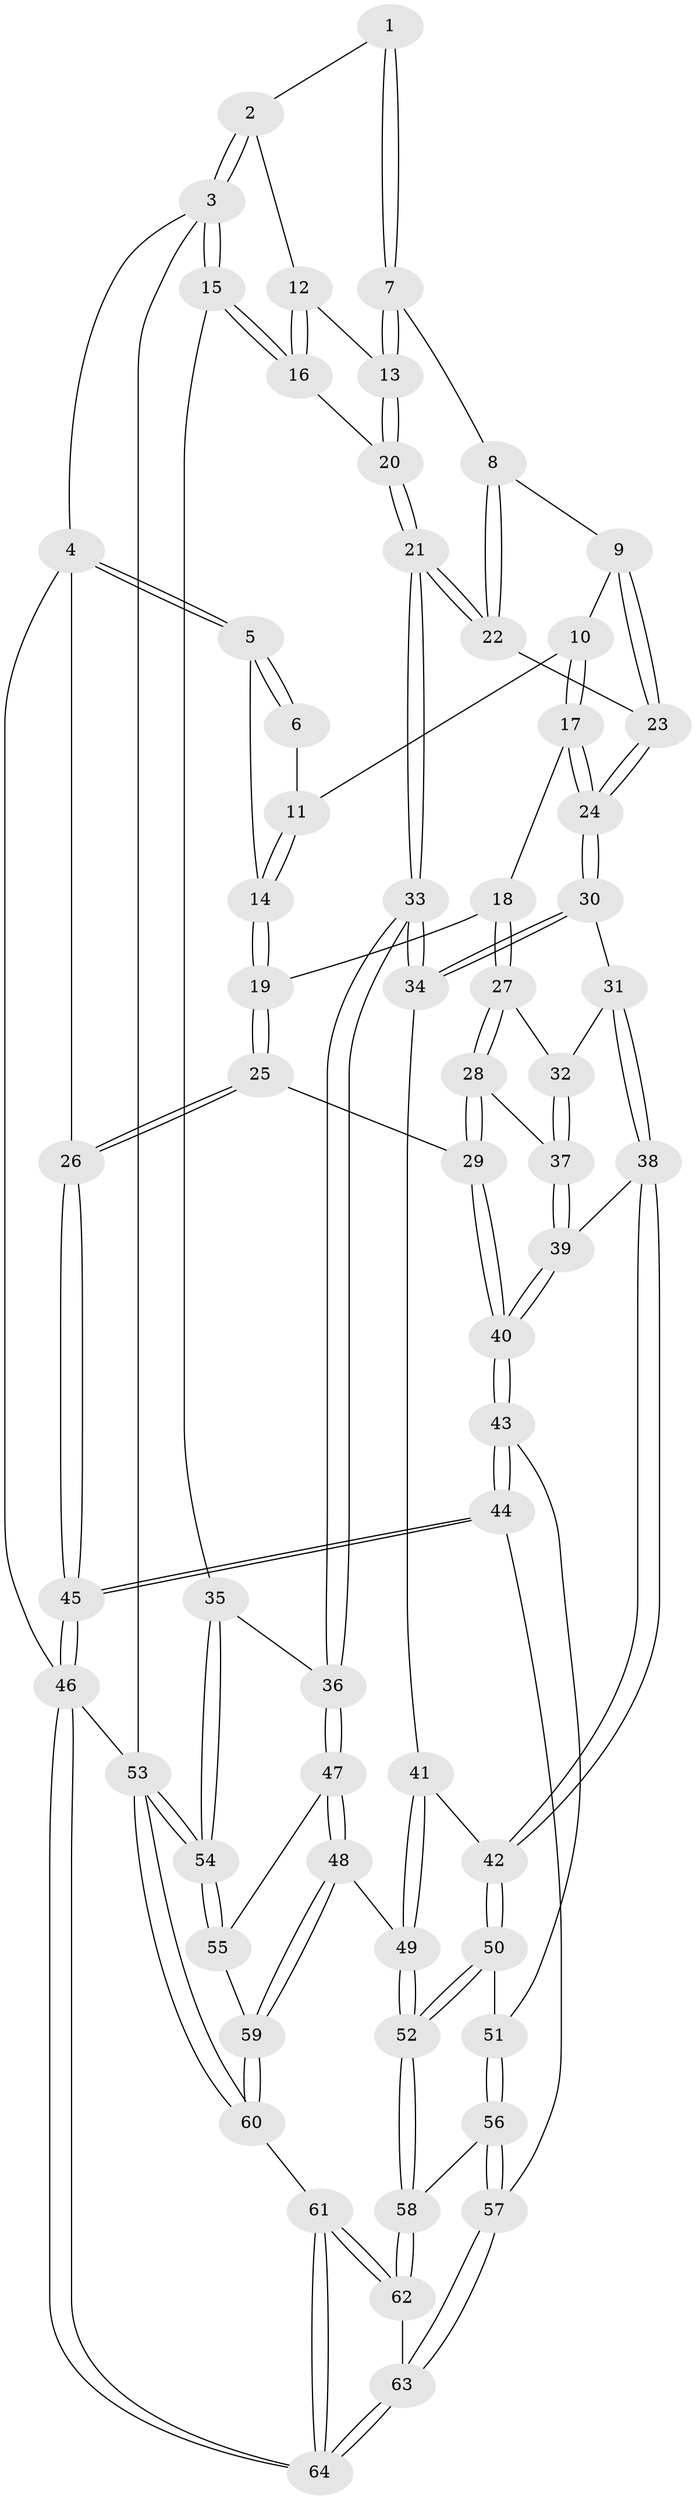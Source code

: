 // Generated by graph-tools (version 1.1) at 2025/03/03/09/25 03:03:27]
// undirected, 64 vertices, 157 edges
graph export_dot {
graph [start="1"]
  node [color=gray90,style=filled];
  1 [pos="+0.5651071155085565+0"];
  2 [pos="+1+0"];
  3 [pos="+1+0"];
  4 [pos="+0+0"];
  5 [pos="+0+0"];
  6 [pos="+0.5622414448050541+0"];
  7 [pos="+0.629711757566402+0.07214919311132993"];
  8 [pos="+0.5491498642007009+0.1556368669472118"];
  9 [pos="+0.5408259224552369+0.1613081773596439"];
  10 [pos="+0.4586655009935369+0.13586192929136517"];
  11 [pos="+0.4308745215131337+0.0566310612226262"];
  12 [pos="+0.856369642298199+0.07027721780993197"];
  13 [pos="+0.7765872310996077+0.16486120115443342"];
  14 [pos="+0.1975592977029245+0.07958976826167637"];
  15 [pos="+1+0.2960159870574999"];
  16 [pos="+1+0.2525512189027863"];
  17 [pos="+0.3703359397426374+0.2198146956116808"];
  18 [pos="+0.2936677167909553+0.22520021749756364"];
  19 [pos="+0.2080680297142465+0.11162620839019946"];
  20 [pos="+0.7781363226623433+0.2371143310323938"];
  21 [pos="+0.7586720123549764+0.2828353790267562"];
  22 [pos="+0.7272682687889792+0.27083856991937805"];
  23 [pos="+0.5408736066539294+0.22930063891554306"];
  24 [pos="+0.5033812756076692+0.32707322040874975"];
  25 [pos="+0.04949663564033172+0.37056726769518195"];
  26 [pos="+0+0.2992303767273629"];
  27 [pos="+0.2858927896895806+0.2676539105983194"];
  28 [pos="+0.07022620667446554+0.37272863691572644"];
  29 [pos="+0.05358199391372461+0.37342316653903024"];
  30 [pos="+0.5144931856866962+0.37731751786529905"];
  31 [pos="+0.3793478937716662+0.40012054254289525"];
  32 [pos="+0.30205458216774084+0.34831974966075313"];
  33 [pos="+0.740053257606863+0.4349760913570807"];
  34 [pos="+0.5654278045412315+0.42289498640137146"];
  35 [pos="+1+0.4208670365445258"];
  36 [pos="+0.7889496549115689+0.4951029860157861"];
  37 [pos="+0.23765101985728448+0.41869219171930494"];
  38 [pos="+0.3311561106639931+0.5586205409277607"];
  39 [pos="+0.2550101650641291+0.53770786632919"];
  40 [pos="+0.12279721729853282+0.5883303771982318"];
  41 [pos="+0.4960986581041774+0.5315836201787237"];
  42 [pos="+0.3399592765370871+0.5672608002519156"];
  43 [pos="+0.11791243064220211+0.5977061498150956"];
  44 [pos="+0+0.7091547954053941"];
  45 [pos="+0+0.7436981192031631"];
  46 [pos="+0+1"];
  47 [pos="+0.7793899244902102+0.5898442906920497"];
  48 [pos="+0.6439791822525677+0.7235283386650289"];
  49 [pos="+0.5413702196387614+0.6940023104996024"];
  50 [pos="+0.3537203390646266+0.6592173194605304"];
  51 [pos="+0.17348718801487104+0.689768438170424"];
  52 [pos="+0.39332782003943384+0.7427605730274564"];
  53 [pos="+1+1"];
  54 [pos="+1+1"];
  55 [pos="+0.9125736422824037+0.7389284934163237"];
  56 [pos="+0.1876319641600488+0.7628452457681394"];
  57 [pos="+0.16457330788210073+0.808180029520031"];
  58 [pos="+0.38537183012525156+0.7618699169759199"];
  59 [pos="+0.6586427322729044+0.9051338841686559"];
  60 [pos="+0.6428296968723256+1"];
  61 [pos="+0.4639251170805235+1"];
  62 [pos="+0.39094421974052757+0.9440933261956316"];
  63 [pos="+0.16660730765497547+0.8604485946996261"];
  64 [pos="+0+1"];
  1 -- 2;
  1 -- 7;
  1 -- 7;
  2 -- 3;
  2 -- 3;
  2 -- 12;
  3 -- 4;
  3 -- 15;
  3 -- 15;
  3 -- 53;
  4 -- 5;
  4 -- 5;
  4 -- 26;
  4 -- 46;
  5 -- 6;
  5 -- 6;
  5 -- 14;
  6 -- 11;
  7 -- 8;
  7 -- 13;
  7 -- 13;
  8 -- 9;
  8 -- 22;
  8 -- 22;
  9 -- 10;
  9 -- 23;
  9 -- 23;
  10 -- 11;
  10 -- 17;
  10 -- 17;
  11 -- 14;
  11 -- 14;
  12 -- 13;
  12 -- 16;
  12 -- 16;
  13 -- 20;
  13 -- 20;
  14 -- 19;
  14 -- 19;
  15 -- 16;
  15 -- 16;
  15 -- 35;
  16 -- 20;
  17 -- 18;
  17 -- 24;
  17 -- 24;
  18 -- 19;
  18 -- 27;
  18 -- 27;
  19 -- 25;
  19 -- 25;
  20 -- 21;
  20 -- 21;
  21 -- 22;
  21 -- 22;
  21 -- 33;
  21 -- 33;
  22 -- 23;
  23 -- 24;
  23 -- 24;
  24 -- 30;
  24 -- 30;
  25 -- 26;
  25 -- 26;
  25 -- 29;
  26 -- 45;
  26 -- 45;
  27 -- 28;
  27 -- 28;
  27 -- 32;
  28 -- 29;
  28 -- 29;
  28 -- 37;
  29 -- 40;
  29 -- 40;
  30 -- 31;
  30 -- 34;
  30 -- 34;
  31 -- 32;
  31 -- 38;
  31 -- 38;
  32 -- 37;
  32 -- 37;
  33 -- 34;
  33 -- 34;
  33 -- 36;
  33 -- 36;
  34 -- 41;
  35 -- 36;
  35 -- 54;
  35 -- 54;
  36 -- 47;
  36 -- 47;
  37 -- 39;
  37 -- 39;
  38 -- 39;
  38 -- 42;
  38 -- 42;
  39 -- 40;
  39 -- 40;
  40 -- 43;
  40 -- 43;
  41 -- 42;
  41 -- 49;
  41 -- 49;
  42 -- 50;
  42 -- 50;
  43 -- 44;
  43 -- 44;
  43 -- 51;
  44 -- 45;
  44 -- 45;
  44 -- 57;
  45 -- 46;
  45 -- 46;
  46 -- 64;
  46 -- 64;
  46 -- 53;
  47 -- 48;
  47 -- 48;
  47 -- 55;
  48 -- 49;
  48 -- 59;
  48 -- 59;
  49 -- 52;
  49 -- 52;
  50 -- 51;
  50 -- 52;
  50 -- 52;
  51 -- 56;
  51 -- 56;
  52 -- 58;
  52 -- 58;
  53 -- 54;
  53 -- 54;
  53 -- 60;
  53 -- 60;
  54 -- 55;
  54 -- 55;
  55 -- 59;
  56 -- 57;
  56 -- 57;
  56 -- 58;
  57 -- 63;
  57 -- 63;
  58 -- 62;
  58 -- 62;
  59 -- 60;
  59 -- 60;
  60 -- 61;
  61 -- 62;
  61 -- 62;
  61 -- 64;
  61 -- 64;
  62 -- 63;
  63 -- 64;
  63 -- 64;
}

